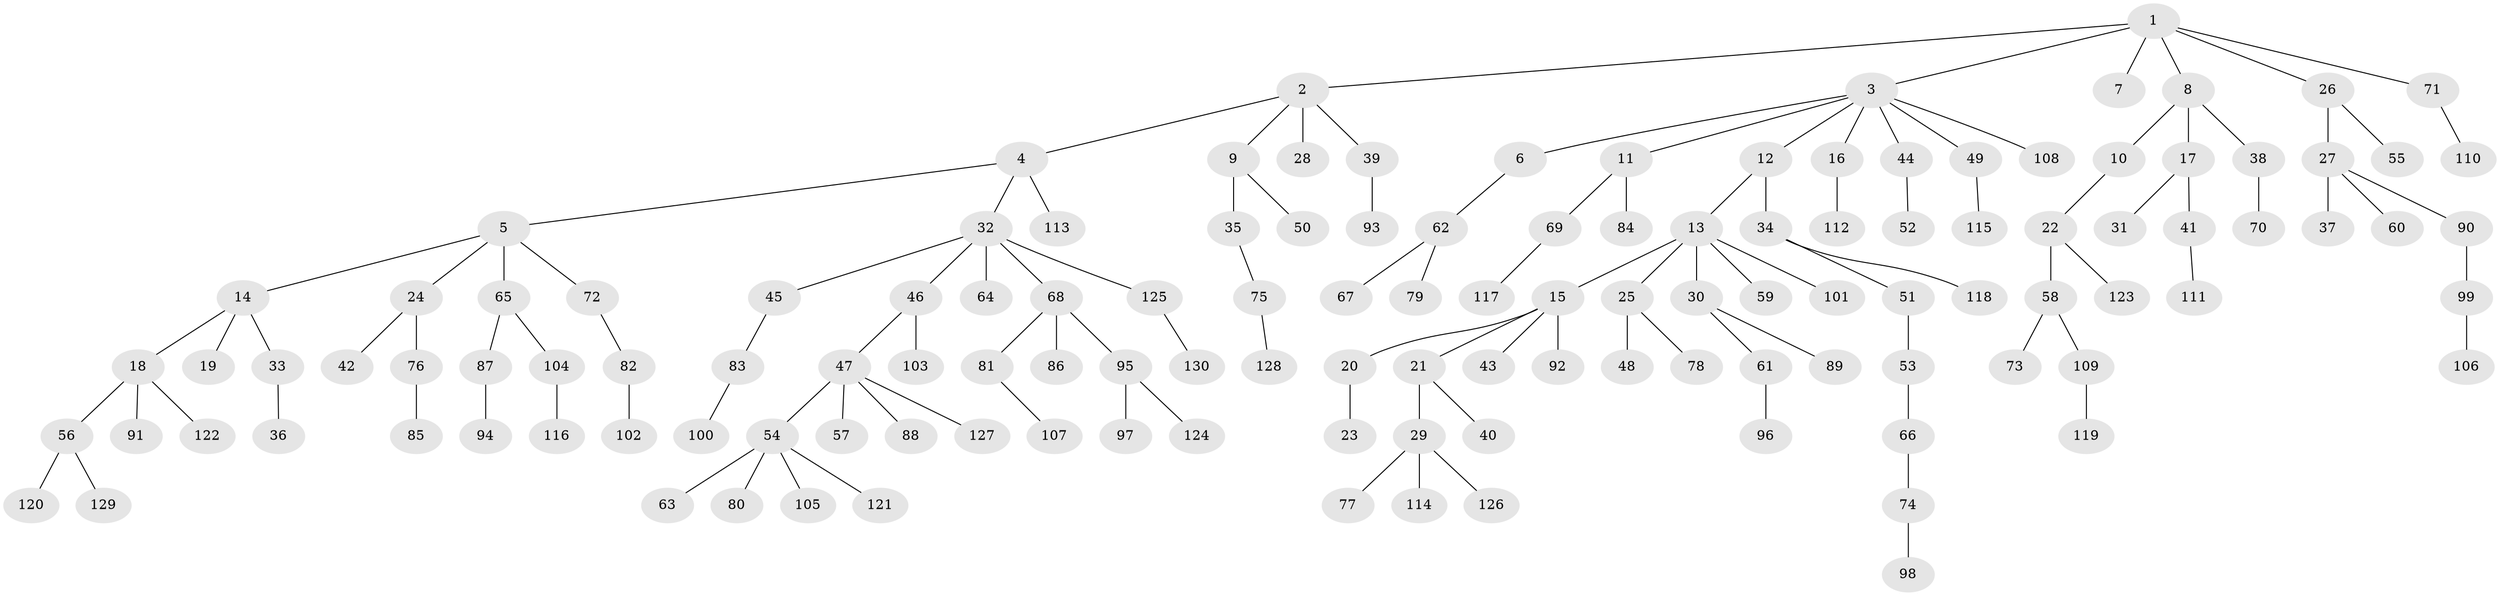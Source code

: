 // Generated by graph-tools (version 1.1) at 2025/02/03/09/25 03:02:21]
// undirected, 130 vertices, 129 edges
graph export_dot {
graph [start="1"]
  node [color=gray90,style=filled];
  1;
  2;
  3;
  4;
  5;
  6;
  7;
  8;
  9;
  10;
  11;
  12;
  13;
  14;
  15;
  16;
  17;
  18;
  19;
  20;
  21;
  22;
  23;
  24;
  25;
  26;
  27;
  28;
  29;
  30;
  31;
  32;
  33;
  34;
  35;
  36;
  37;
  38;
  39;
  40;
  41;
  42;
  43;
  44;
  45;
  46;
  47;
  48;
  49;
  50;
  51;
  52;
  53;
  54;
  55;
  56;
  57;
  58;
  59;
  60;
  61;
  62;
  63;
  64;
  65;
  66;
  67;
  68;
  69;
  70;
  71;
  72;
  73;
  74;
  75;
  76;
  77;
  78;
  79;
  80;
  81;
  82;
  83;
  84;
  85;
  86;
  87;
  88;
  89;
  90;
  91;
  92;
  93;
  94;
  95;
  96;
  97;
  98;
  99;
  100;
  101;
  102;
  103;
  104;
  105;
  106;
  107;
  108;
  109;
  110;
  111;
  112;
  113;
  114;
  115;
  116;
  117;
  118;
  119;
  120;
  121;
  122;
  123;
  124;
  125;
  126;
  127;
  128;
  129;
  130;
  1 -- 2;
  1 -- 3;
  1 -- 7;
  1 -- 8;
  1 -- 26;
  1 -- 71;
  2 -- 4;
  2 -- 9;
  2 -- 28;
  2 -- 39;
  3 -- 6;
  3 -- 11;
  3 -- 12;
  3 -- 16;
  3 -- 44;
  3 -- 49;
  3 -- 108;
  4 -- 5;
  4 -- 32;
  4 -- 113;
  5 -- 14;
  5 -- 24;
  5 -- 65;
  5 -- 72;
  6 -- 62;
  8 -- 10;
  8 -- 17;
  8 -- 38;
  9 -- 35;
  9 -- 50;
  10 -- 22;
  11 -- 69;
  11 -- 84;
  12 -- 13;
  12 -- 34;
  13 -- 15;
  13 -- 25;
  13 -- 30;
  13 -- 59;
  13 -- 101;
  14 -- 18;
  14 -- 19;
  14 -- 33;
  15 -- 20;
  15 -- 21;
  15 -- 43;
  15 -- 92;
  16 -- 112;
  17 -- 31;
  17 -- 41;
  18 -- 56;
  18 -- 91;
  18 -- 122;
  20 -- 23;
  21 -- 29;
  21 -- 40;
  22 -- 58;
  22 -- 123;
  24 -- 42;
  24 -- 76;
  25 -- 48;
  25 -- 78;
  26 -- 27;
  26 -- 55;
  27 -- 37;
  27 -- 60;
  27 -- 90;
  29 -- 77;
  29 -- 114;
  29 -- 126;
  30 -- 61;
  30 -- 89;
  32 -- 45;
  32 -- 46;
  32 -- 64;
  32 -- 68;
  32 -- 125;
  33 -- 36;
  34 -- 51;
  34 -- 118;
  35 -- 75;
  38 -- 70;
  39 -- 93;
  41 -- 111;
  44 -- 52;
  45 -- 83;
  46 -- 47;
  46 -- 103;
  47 -- 54;
  47 -- 57;
  47 -- 88;
  47 -- 127;
  49 -- 115;
  51 -- 53;
  53 -- 66;
  54 -- 63;
  54 -- 80;
  54 -- 105;
  54 -- 121;
  56 -- 120;
  56 -- 129;
  58 -- 73;
  58 -- 109;
  61 -- 96;
  62 -- 67;
  62 -- 79;
  65 -- 87;
  65 -- 104;
  66 -- 74;
  68 -- 81;
  68 -- 86;
  68 -- 95;
  69 -- 117;
  71 -- 110;
  72 -- 82;
  74 -- 98;
  75 -- 128;
  76 -- 85;
  81 -- 107;
  82 -- 102;
  83 -- 100;
  87 -- 94;
  90 -- 99;
  95 -- 97;
  95 -- 124;
  99 -- 106;
  104 -- 116;
  109 -- 119;
  125 -- 130;
}

